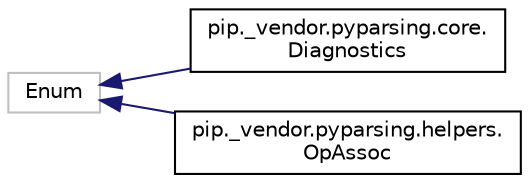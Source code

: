 digraph "Graphical Class Hierarchy"
{
 // LATEX_PDF_SIZE
  edge [fontname="Helvetica",fontsize="10",labelfontname="Helvetica",labelfontsize="10"];
  node [fontname="Helvetica",fontsize="10",shape=record];
  rankdir="LR";
  Node3481 [label="Enum",height=0.2,width=0.4,color="grey75", fillcolor="white", style="filled",tooltip=" "];
  Node3481 -> Node0 [dir="back",color="midnightblue",fontsize="10",style="solid",fontname="Helvetica"];
  Node0 [label="pip._vendor.pyparsing.core.\lDiagnostics",height=0.2,width=0.4,color="black", fillcolor="white", style="filled",URL="$classpip_1_1__vendor_1_1pyparsing_1_1core_1_1Diagnostics.html",tooltip=" "];
  Node3481 -> Node3483 [dir="back",color="midnightblue",fontsize="10",style="solid",fontname="Helvetica"];
  Node3483 [label="pip._vendor.pyparsing.helpers.\lOpAssoc",height=0.2,width=0.4,color="black", fillcolor="white", style="filled",URL="$classpip_1_1__vendor_1_1pyparsing_1_1helpers_1_1OpAssoc.html",tooltip=" "];
}
